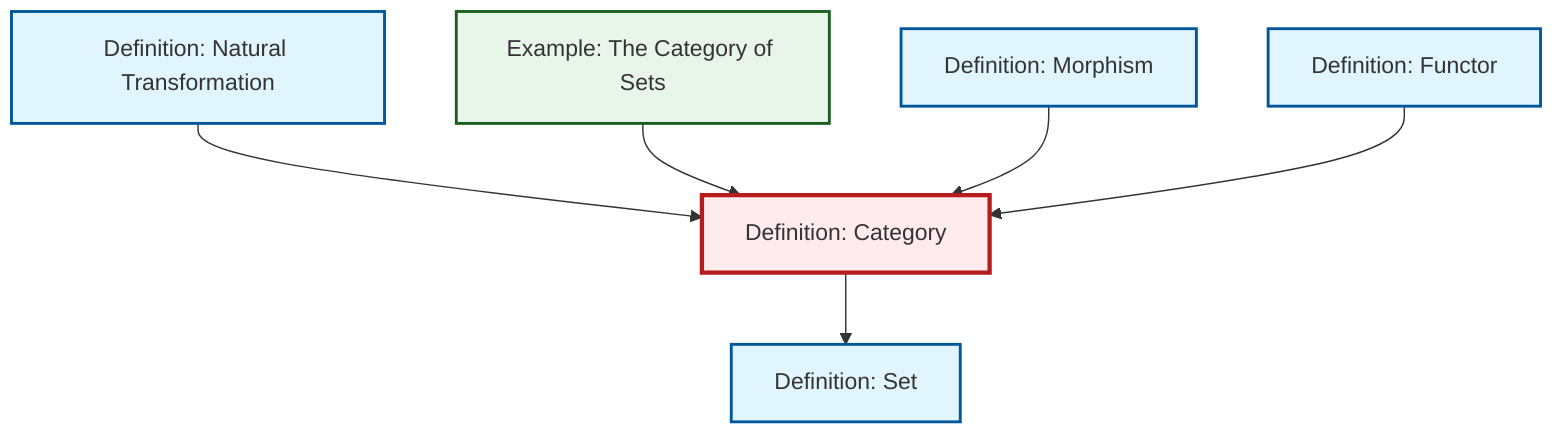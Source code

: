 graph TD
    classDef definition fill:#e1f5fe,stroke:#01579b,stroke-width:2px
    classDef theorem fill:#f3e5f5,stroke:#4a148c,stroke-width:2px
    classDef axiom fill:#fff3e0,stroke:#e65100,stroke-width:2px
    classDef example fill:#e8f5e9,stroke:#1b5e20,stroke-width:2px
    classDef current fill:#ffebee,stroke:#b71c1c,stroke-width:3px
    def-set["Definition: Set"]:::definition
    def-category["Definition: Category"]:::definition
    ex-set-category["Example: The Category of Sets"]:::example
    def-functor["Definition: Functor"]:::definition
    def-morphism["Definition: Morphism"]:::definition
    def-natural-transformation["Definition: Natural Transformation"]:::definition
    def-natural-transformation --> def-category
    ex-set-category --> def-category
    def-morphism --> def-category
    def-functor --> def-category
    def-category --> def-set
    class def-category current